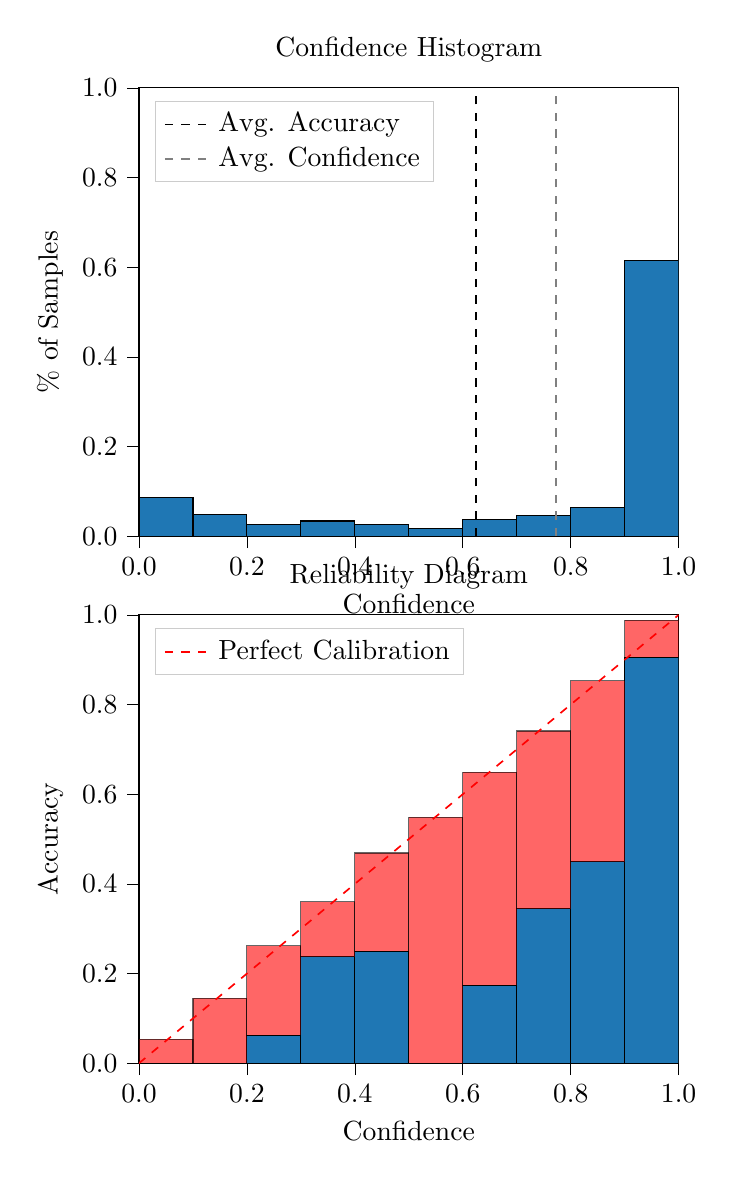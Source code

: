 % This file was created by tikzplotlib v0.9.8.
\begin{tikzpicture}

\definecolor{color0}{rgb}{0.122,0.467,0.706}

\begin{groupplot}[group style={group size=1 by 2}]
\nextgroupplot[
legend cell align={left},
legend style={
  fill opacity=0.8,
  draw opacity=1,
  text opacity=1,
  at={(0.03,0.97)},
  anchor=north west,
  draw=white!80!black
},
tick align=outside,
tick pos=left,
title={Confidence Histogram},
x grid style={white!69.02!black},
xlabel={Confidence},
xmin=0, xmax=1,
xtick style={color=black},
xtick={0,0.2,0.4,0.6,0.8,1},
xticklabels={0.0,0.2,0.4,0.6,0.8,1.0},
y grid style={white!69.02!black},
ylabel={\% of Samples},
ymin=0, ymax=1,
ytick style={color=black},
ytick={0,0.2,0.4,0.6,0.8,1},
yticklabels={0.0,0.2,0.4,0.6,0.8,1.0}
]
\draw[draw=black,fill=color0] (axis cs:-6.939e-18,0) rectangle (axis cs:0.1,0.087);
\draw[draw=black,fill=color0] (axis cs:0.1,0) rectangle (axis cs:0.2,0.048);
\draw[draw=black,fill=color0] (axis cs:0.2,0) rectangle (axis cs:0.3,0.026);
\draw[draw=black,fill=color0] (axis cs:0.3,0) rectangle (axis cs:0.4,0.034);
\draw[draw=black,fill=color0] (axis cs:0.4,0) rectangle (axis cs:0.5,0.026);
\draw[draw=black,fill=color0] (axis cs:0.5,0) rectangle (axis cs:0.6,0.018);
\draw[draw=black,fill=color0] (axis cs:0.6,0) rectangle (axis cs:0.7,0.037);
\draw[draw=black,fill=color0] (axis cs:0.7,0) rectangle (axis cs:0.8,0.046);
\draw[draw=black,fill=color0] (axis cs:0.8,0) rectangle (axis cs:0.9,0.064);
\draw[draw=black,fill=color0] (axis cs:0.9,0) rectangle (axis cs:1,0.615);
\addplot [semithick, black, dashed]
table {%
0.625 0
0.625 1
};
\addlegendentry{Avg. Accuracy}
\addplot [semithick, white!50.196!black, dashed]
table {%
0.773 0
0.773 1
};
\addlegendentry{Avg. Confidence}

\nextgroupplot[
legend cell align={left},
legend style={
  fill opacity=0.8,
  draw opacity=1,
  text opacity=1,
  at={(0.03,0.97)},
  anchor=north west,
  draw=white!80!black
},
tick align=outside,
tick pos=left,
title={Reliability Diagram},
x grid style={white!69.02!black},
xlabel={Confidence},
xmin=0, xmax=1,
xtick style={color=black},
xtick={0,0.2,0.4,0.6,0.8,1},
xticklabels={0.0,0.2,0.4,0.6,0.8,1.0},
y grid style={white!69.02!black},
ylabel={Accuracy},
ymin=0, ymax=1,
ytick style={color=black},
ytick={0,0.2,0.4,0.6,0.8,1},
yticklabels={0.0,0.2,0.4,0.6,0.8,1.0}
]
\draw[draw=black,fill=color0] (axis cs:-6.939e-18,0) rectangle (axis cs:0.1,0);
\draw[draw=black,fill=color0] (axis cs:0.1,0) rectangle (axis cs:0.2,0);
\draw[draw=black,fill=color0] (axis cs:0.2,0) rectangle (axis cs:0.3,0.062);
\draw[draw=black,fill=color0] (axis cs:0.3,0) rectangle (axis cs:0.4,0.238);
\draw[draw=black,fill=color0] (axis cs:0.4,0) rectangle (axis cs:0.5,0.25);
\draw[draw=black,fill=color0] (axis cs:0.5,0) rectangle (axis cs:0.6,0);
\draw[draw=black,fill=color0] (axis cs:0.6,0) rectangle (axis cs:0.7,0.174);
\draw[draw=black,fill=color0] (axis cs:0.7,0) rectangle (axis cs:0.8,0.345);
\draw[draw=black,fill=color0] (axis cs:0.8,0) rectangle (axis cs:0.9,0.45);
\draw[draw=black,fill=color0] (axis cs:0.9,0) rectangle (axis cs:1,0.906);
\draw[draw=black,fill=red,opacity=0.6] (axis cs:-6.939e-18,0) rectangle (axis cs:0.1,0.053);
\draw[draw=black,fill=red,opacity=0.6] (axis cs:0.1,0) rectangle (axis cs:0.2,0.145);
\draw[draw=black,fill=red,opacity=0.6] (axis cs:0.2,0.062) rectangle (axis cs:0.3,0.262);
\draw[draw=black,fill=red,opacity=0.6] (axis cs:0.3,0.238) rectangle (axis cs:0.4,0.36);
\draw[draw=black,fill=red,opacity=0.6] (axis cs:0.4,0.25) rectangle (axis cs:0.5,0.469);
\draw[draw=black,fill=red,opacity=0.6] (axis cs:0.5,0) rectangle (axis cs:0.6,0.549);
\draw[draw=black,fill=red,opacity=0.6] (axis cs:0.6,0.174) rectangle (axis cs:0.7,0.649);
\draw[draw=black,fill=red,opacity=0.6] (axis cs:0.7,0.345) rectangle (axis cs:0.8,0.741);
\draw[draw=black,fill=red,opacity=0.6] (axis cs:0.8,0.45) rectangle (axis cs:0.9,0.853);
\draw[draw=black,fill=red,opacity=0.6] (axis cs:0.9,0.906) rectangle (axis cs:1,0.988);
\addplot [semithick, red, dashed]
table {%
0 0
1 1
};
\addlegendentry{Perfect Calibration}
\end{groupplot}

\end{tikzpicture}
